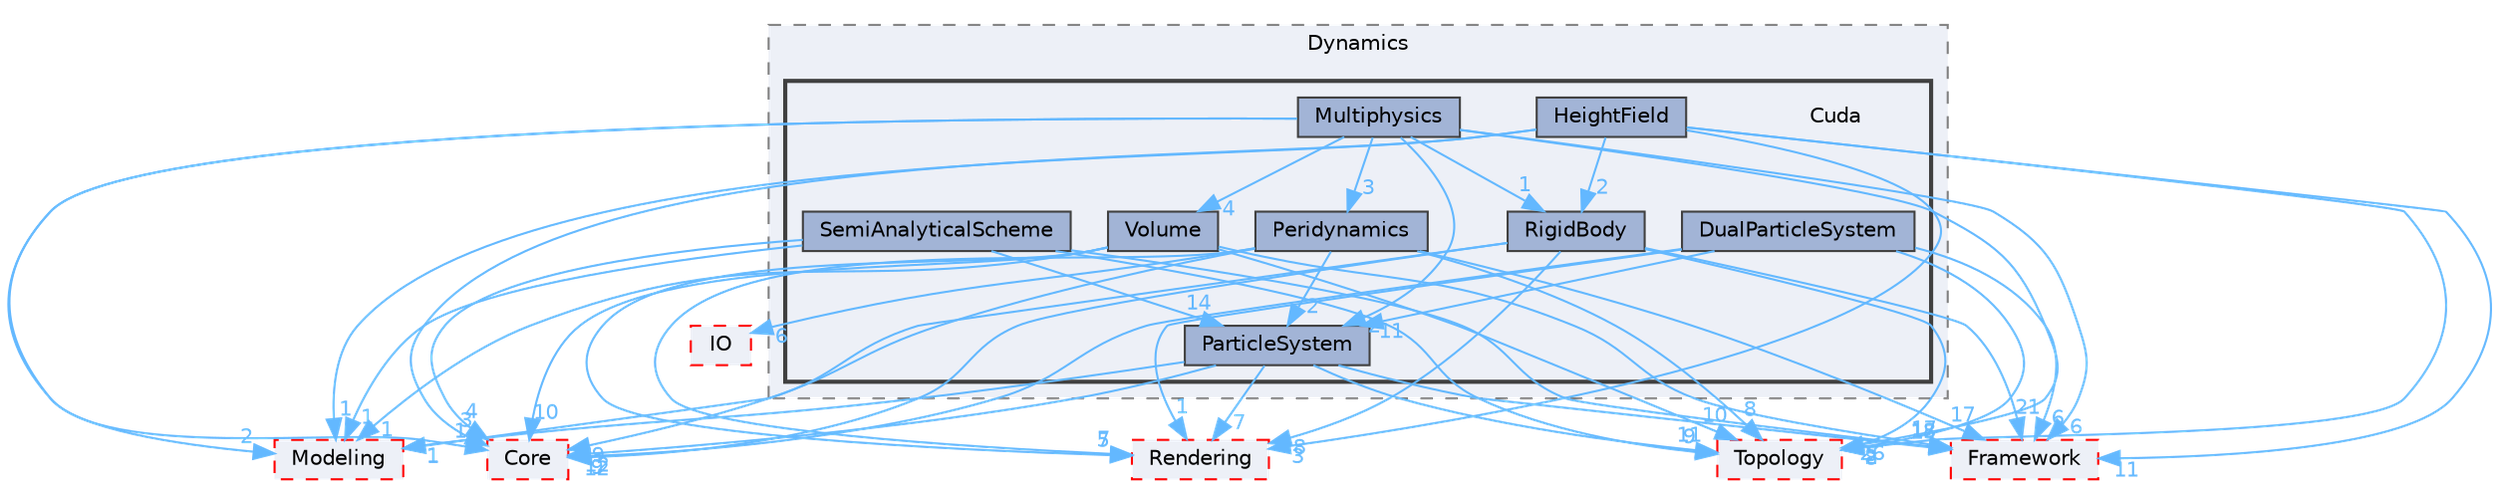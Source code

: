 digraph "D:/Peridyno/peridyno/src/Dynamics/Cuda"
{
 // LATEX_PDF_SIZE
  bgcolor="transparent";
  edge [fontname=Helvetica,fontsize=10,labelfontname=Helvetica,labelfontsize=10];
  node [fontname=Helvetica,fontsize=10,shape=box,height=0.2,width=0.4];
  compound=true
  subgraph clusterdir_fd8f3ed6aa4978ca948e4e53f2ea17ff {
    graph [ bgcolor="#edf0f7", pencolor="grey50", label="Dynamics", fontname=Helvetica,fontsize=10 style="filled,dashed", URL="dir_fd8f3ed6aa4978ca948e4e53f2ea17ff.html",tooltip=""]
  subgraph clusterdir_5b6078a30aa2f816f8ccd07bd3a8bd2d {
    graph [ bgcolor="#edf0f7", pencolor="grey25", label="", fontname=Helvetica,fontsize=10 style="filled,bold", URL="dir_5b6078a30aa2f816f8ccd07bd3a8bd2d.html",tooltip=""]
    dir_5b6078a30aa2f816f8ccd07bd3a8bd2d [shape=plaintext, label="Cuda"];
  dir_102778e70a4b951d128f5283c12d43f5 [label="DualParticleSystem", fillcolor="#a2b4d6", color="grey25", style="filled", URL="dir_102778e70a4b951d128f5283c12d43f5.html",tooltip=""];
  dir_f1be09a97a552c4cfcb5de2773a8fd0c [label="HeightField", fillcolor="#a2b4d6", color="grey25", style="filled", URL="dir_f1be09a97a552c4cfcb5de2773a8fd0c.html",tooltip=""];
  dir_235d93b0c5cb7f41ec6776affb7909c2 [label="Multiphysics", fillcolor="#a2b4d6", color="grey25", style="filled", URL="dir_235d93b0c5cb7f41ec6776affb7909c2.html",tooltip=""];
  dir_5112e9c65d410148830e991585b68117 [label="ParticleSystem", fillcolor="#a2b4d6", color="grey25", style="filled", URL="dir_5112e9c65d410148830e991585b68117.html",tooltip=""];
  dir_305303aa3cf349edf3bb3bf63e491719 [label="Peridynamics", fillcolor="#a2b4d6", color="grey25", style="filled", URL="dir_305303aa3cf349edf3bb3bf63e491719.html",tooltip=""];
  dir_b0683d05cd6290cc82bac308306ede2e [label="RigidBody", fillcolor="#a2b4d6", color="grey25", style="filled", URL="dir_b0683d05cd6290cc82bac308306ede2e.html",tooltip=""];
  dir_8a798e7a8c736afd3309aed060e625d7 [label="SemiAnalyticalScheme", fillcolor="#a2b4d6", color="grey25", style="filled", URL="dir_8a798e7a8c736afd3309aed060e625d7.html",tooltip=""];
  dir_01625feeab4c9893ca9dd3ab5c49c54f [label="Volume", fillcolor="#a2b4d6", color="grey25", style="filled", URL="dir_01625feeab4c9893ca9dd3ab5c49c54f.html",tooltip=""];
  }
  }
  dir_7ded34adb3e08c5a039f89f629ad7b33 [label="Topology", fillcolor="#edf0f7", color="red", style="filled,dashed", URL="dir_7ded34adb3e08c5a039f89f629ad7b33.html",tooltip=""];
  dir_764a12c72bc3d9052d5e3ebe390f3c27 [label="Rendering", fillcolor="#edf0f7", color="red", style="filled,dashed", URL="dir_764a12c72bc3d9052d5e3ebe390f3c27.html",tooltip=""];
  dir_72c161997c5186b0a4bbf39a44809cf4 [label="Framework", fillcolor="#edf0f7", color="red", style="filled,dashed", URL="dir_72c161997c5186b0a4bbf39a44809cf4.html",tooltip=""];
  dir_7098558150fb41b4059e7cec4fdfe2bf [label="Modeling", fillcolor="#edf0f7", color="red", style="filled,dashed", URL="dir_7098558150fb41b4059e7cec4fdfe2bf.html",tooltip=""];
  dir_18ab09de471ddf4a6c726bf6f36eb1c9 [label="Core", fillcolor="#edf0f7", color="red", style="filled,dashed", URL="dir_18ab09de471ddf4a6c726bf6f36eb1c9.html",tooltip=""];
  dir_ad704191c13ee5eda64786a6ffabcfdc [label="IO", fillcolor="#edf0f7", color="red", style="filled,dashed", URL="dir_ad704191c13ee5eda64786a6ffabcfdc.html",tooltip=""];
  dir_102778e70a4b951d128f5283c12d43f5->dir_5112e9c65d410148830e991585b68117 [headlabel="11", labeldistance=1.5 headhref="dir_000022_000062.html" href="dir_000022_000062.html" color="steelblue1" fontcolor="steelblue1"];
  dir_102778e70a4b951d128f5283c12d43f5->dir_72c161997c5186b0a4bbf39a44809cf4 [headlabel="6", labeldistance=1.5 headhref="dir_000022_000027.html" href="dir_000022_000027.html" color="steelblue1" fontcolor="steelblue1"];
  dir_102778e70a4b951d128f5283c12d43f5->dir_764a12c72bc3d9052d5e3ebe390f3c27 [headlabel="1", labeldistance=1.5 headhref="dir_000022_000072.html" href="dir_000022_000072.html" color="steelblue1" fontcolor="steelblue1"];
  dir_102778e70a4b951d128f5283c12d43f5->dir_7ded34adb3e08c5a039f89f629ad7b33 [headlabel="2", labeldistance=1.5 headhref="dir_000022_000081.html" href="dir_000022_000081.html" color="steelblue1" fontcolor="steelblue1"];
  dir_102778e70a4b951d128f5283c12d43f5->dir_18ab09de471ddf4a6c726bf6f36eb1c9 [headlabel="9", labeldistance=1.5 headhref="dir_000022_000014.html" href="dir_000022_000014.html" color="steelblue1" fontcolor="steelblue1"];
  dir_f1be09a97a552c4cfcb5de2773a8fd0c->dir_18ab09de471ddf4a6c726bf6f36eb1c9 [headlabel="3", labeldistance=1.5 headhref="dir_000031_000014.html" href="dir_000031_000014.html" color="steelblue1" fontcolor="steelblue1"];
  dir_f1be09a97a552c4cfcb5de2773a8fd0c->dir_7098558150fb41b4059e7cec4fdfe2bf [headlabel="1", labeldistance=1.5 headhref="dir_000031_000042.html" href="dir_000031_000042.html" color="steelblue1" fontcolor="steelblue1"];
  dir_f1be09a97a552c4cfcb5de2773a8fd0c->dir_72c161997c5186b0a4bbf39a44809cf4 [headlabel="11", labeldistance=1.5 headhref="dir_000031_000027.html" href="dir_000031_000027.html" color="steelblue1" fontcolor="steelblue1"];
  dir_f1be09a97a552c4cfcb5de2773a8fd0c->dir_764a12c72bc3d9052d5e3ebe390f3c27 [headlabel="3", labeldistance=1.5 headhref="dir_000031_000072.html" href="dir_000031_000072.html" color="steelblue1" fontcolor="steelblue1"];
  dir_f1be09a97a552c4cfcb5de2773a8fd0c->dir_7ded34adb3e08c5a039f89f629ad7b33 [headlabel="8", labeldistance=1.5 headhref="dir_000031_000081.html" href="dir_000031_000081.html" color="steelblue1" fontcolor="steelblue1"];
  dir_f1be09a97a552c4cfcb5de2773a8fd0c->dir_b0683d05cd6290cc82bac308306ede2e [headlabel="2", labeldistance=1.5 headhref="dir_000031_000074.html" href="dir_000031_000074.html" color="steelblue1" fontcolor="steelblue1"];
  dir_235d93b0c5cb7f41ec6776affb7909c2->dir_01625feeab4c9893ca9dd3ab5c49c54f [headlabel="4", labeldistance=1.5 headhref="dir_000057_000088.html" href="dir_000057_000088.html" color="steelblue1" fontcolor="steelblue1"];
  dir_235d93b0c5cb7f41ec6776affb7909c2->dir_18ab09de471ddf4a6c726bf6f36eb1c9 [headlabel="1", labeldistance=1.5 headhref="dir_000057_000014.html" href="dir_000057_000014.html" color="steelblue1" fontcolor="steelblue1"];
  dir_235d93b0c5cb7f41ec6776affb7909c2->dir_305303aa3cf349edf3bb3bf63e491719 [headlabel="3", labeldistance=1.5 headhref="dir_000057_000064.html" href="dir_000057_000064.html" color="steelblue1" fontcolor="steelblue1"];
  dir_235d93b0c5cb7f41ec6776affb7909c2->dir_5112e9c65d410148830e991585b68117 [headlabel="2", labeldistance=1.5 headhref="dir_000057_000062.html" href="dir_000057_000062.html" color="steelblue1" fontcolor="steelblue1"];
  dir_235d93b0c5cb7f41ec6776affb7909c2->dir_7098558150fb41b4059e7cec4fdfe2bf [headlabel="2", labeldistance=1.5 headhref="dir_000057_000042.html" href="dir_000057_000042.html" color="steelblue1" fontcolor="steelblue1"];
  dir_235d93b0c5cb7f41ec6776affb7909c2->dir_72c161997c5186b0a4bbf39a44809cf4 [headlabel="6", labeldistance=1.5 headhref="dir_000057_000027.html" href="dir_000057_000027.html" color="steelblue1" fontcolor="steelblue1"];
  dir_235d93b0c5cb7f41ec6776affb7909c2->dir_7ded34adb3e08c5a039f89f629ad7b33 [headlabel="5", labeldistance=1.5 headhref="dir_000057_000081.html" href="dir_000057_000081.html" color="steelblue1" fontcolor="steelblue1"];
  dir_235d93b0c5cb7f41ec6776affb7909c2->dir_b0683d05cd6290cc82bac308306ede2e [headlabel="1", labeldistance=1.5 headhref="dir_000057_000074.html" href="dir_000057_000074.html" color="steelblue1" fontcolor="steelblue1"];
  dir_5112e9c65d410148830e991585b68117->dir_18ab09de471ddf4a6c726bf6f36eb1c9 [headlabel="12", labeldistance=1.5 headhref="dir_000062_000014.html" href="dir_000062_000014.html" color="steelblue1" fontcolor="steelblue1"];
  dir_5112e9c65d410148830e991585b68117->dir_7098558150fb41b4059e7cec4fdfe2bf [headlabel="1", labeldistance=1.5 headhref="dir_000062_000042.html" href="dir_000062_000042.html" color="steelblue1" fontcolor="steelblue1"];
  dir_5112e9c65d410148830e991585b68117->dir_72c161997c5186b0a4bbf39a44809cf4 [headlabel="15", labeldistance=1.5 headhref="dir_000062_000027.html" href="dir_000062_000027.html" color="steelblue1" fontcolor="steelblue1"];
  dir_5112e9c65d410148830e991585b68117->dir_764a12c72bc3d9052d5e3ebe390f3c27 [headlabel="7", labeldistance=1.5 headhref="dir_000062_000072.html" href="dir_000062_000072.html" color="steelblue1" fontcolor="steelblue1"];
  dir_5112e9c65d410148830e991585b68117->dir_7ded34adb3e08c5a039f89f629ad7b33 [headlabel="11", labeldistance=1.5 headhref="dir_000062_000081.html" href="dir_000062_000081.html" color="steelblue1" fontcolor="steelblue1"];
  dir_305303aa3cf349edf3bb3bf63e491719->dir_18ab09de471ddf4a6c726bf6f36eb1c9 [headlabel="9", labeldistance=1.5 headhref="dir_000064_000014.html" href="dir_000064_000014.html" color="steelblue1" fontcolor="steelblue1"];
  dir_305303aa3cf349edf3bb3bf63e491719->dir_5112e9c65d410148830e991585b68117 [headlabel="2", labeldistance=1.5 headhref="dir_000064_000062.html" href="dir_000064_000062.html" color="steelblue1" fontcolor="steelblue1"];
  dir_305303aa3cf349edf3bb3bf63e491719->dir_72c161997c5186b0a4bbf39a44809cf4 [headlabel="17", labeldistance=1.5 headhref="dir_000064_000027.html" href="dir_000064_000027.html" color="steelblue1" fontcolor="steelblue1"];
  dir_305303aa3cf349edf3bb3bf63e491719->dir_764a12c72bc3d9052d5e3ebe390f3c27 [headlabel="7", labeldistance=1.5 headhref="dir_000064_000072.html" href="dir_000064_000072.html" color="steelblue1" fontcolor="steelblue1"];
  dir_305303aa3cf349edf3bb3bf63e491719->dir_7ded34adb3e08c5a039f89f629ad7b33 [headlabel="8", labeldistance=1.5 headhref="dir_000064_000081.html" href="dir_000064_000081.html" color="steelblue1" fontcolor="steelblue1"];
  dir_305303aa3cf349edf3bb3bf63e491719->dir_ad704191c13ee5eda64786a6ffabcfdc [headlabel="6", labeldistance=1.5 headhref="dir_000064_000037.html" href="dir_000064_000037.html" color="steelblue1" fontcolor="steelblue1"];
  dir_b0683d05cd6290cc82bac308306ede2e->dir_18ab09de471ddf4a6c726bf6f36eb1c9 [headlabel="12", labeldistance=1.5 headhref="dir_000074_000014.html" href="dir_000074_000014.html" color="steelblue1" fontcolor="steelblue1"];
  dir_b0683d05cd6290cc82bac308306ede2e->dir_7098558150fb41b4059e7cec4fdfe2bf [headlabel="1", labeldistance=1.5 headhref="dir_000074_000042.html" href="dir_000074_000042.html" color="steelblue1" fontcolor="steelblue1"];
  dir_b0683d05cd6290cc82bac308306ede2e->dir_72c161997c5186b0a4bbf39a44809cf4 [headlabel="21", labeldistance=1.5 headhref="dir_000074_000027.html" href="dir_000074_000027.html" color="steelblue1" fontcolor="steelblue1"];
  dir_b0683d05cd6290cc82bac308306ede2e->dir_764a12c72bc3d9052d5e3ebe390f3c27 [headlabel="8", labeldistance=1.5 headhref="dir_000074_000072.html" href="dir_000074_000072.html" color="steelblue1" fontcolor="steelblue1"];
  dir_b0683d05cd6290cc82bac308306ede2e->dir_7ded34adb3e08c5a039f89f629ad7b33 [headlabel="26", labeldistance=1.5 headhref="dir_000074_000081.html" href="dir_000074_000081.html" color="steelblue1" fontcolor="steelblue1"];
  dir_8a798e7a8c736afd3309aed060e625d7->dir_18ab09de471ddf4a6c726bf6f36eb1c9 [headlabel="4", labeldistance=1.5 headhref="dir_000076_000014.html" href="dir_000076_000014.html" color="steelblue1" fontcolor="steelblue1"];
  dir_8a798e7a8c736afd3309aed060e625d7->dir_5112e9c65d410148830e991585b68117 [headlabel="14", labeldistance=1.5 headhref="dir_000076_000062.html" href="dir_000076_000062.html" color="steelblue1" fontcolor="steelblue1"];
  dir_8a798e7a8c736afd3309aed060e625d7->dir_7098558150fb41b4059e7cec4fdfe2bf [headlabel="1", labeldistance=1.5 headhref="dir_000076_000042.html" href="dir_000076_000042.html" color="steelblue1" fontcolor="steelblue1"];
  dir_8a798e7a8c736afd3309aed060e625d7->dir_72c161997c5186b0a4bbf39a44809cf4 [headlabel="18", labeldistance=1.5 headhref="dir_000076_000027.html" href="dir_000076_000027.html" color="steelblue1" fontcolor="steelblue1"];
  dir_8a798e7a8c736afd3309aed060e625d7->dir_7ded34adb3e08c5a039f89f629ad7b33 [headlabel="9", labeldistance=1.5 headhref="dir_000076_000081.html" href="dir_000076_000081.html" color="steelblue1" fontcolor="steelblue1"];
  dir_01625feeab4c9893ca9dd3ab5c49c54f->dir_18ab09de471ddf4a6c726bf6f36eb1c9 [headlabel="10", labeldistance=1.5 headhref="dir_000088_000014.html" href="dir_000088_000014.html" color="steelblue1" fontcolor="steelblue1"];
  dir_01625feeab4c9893ca9dd3ab5c49c54f->dir_7098558150fb41b4059e7cec4fdfe2bf [headlabel="1", labeldistance=1.5 headhref="dir_000088_000042.html" href="dir_000088_000042.html" color="steelblue1" fontcolor="steelblue1"];
  dir_01625feeab4c9893ca9dd3ab5c49c54f->dir_72c161997c5186b0a4bbf39a44809cf4 [headlabel="17", labeldistance=1.5 headhref="dir_000088_000027.html" href="dir_000088_000027.html" color="steelblue1" fontcolor="steelblue1"];
  dir_01625feeab4c9893ca9dd3ab5c49c54f->dir_764a12c72bc3d9052d5e3ebe390f3c27 [headlabel="5", labeldistance=1.5 headhref="dir_000088_000072.html" href="dir_000088_000072.html" color="steelblue1" fontcolor="steelblue1"];
  dir_01625feeab4c9893ca9dd3ab5c49c54f->dir_7ded34adb3e08c5a039f89f629ad7b33 [headlabel="10", labeldistance=1.5 headhref="dir_000088_000081.html" href="dir_000088_000081.html" color="steelblue1" fontcolor="steelblue1"];
}
